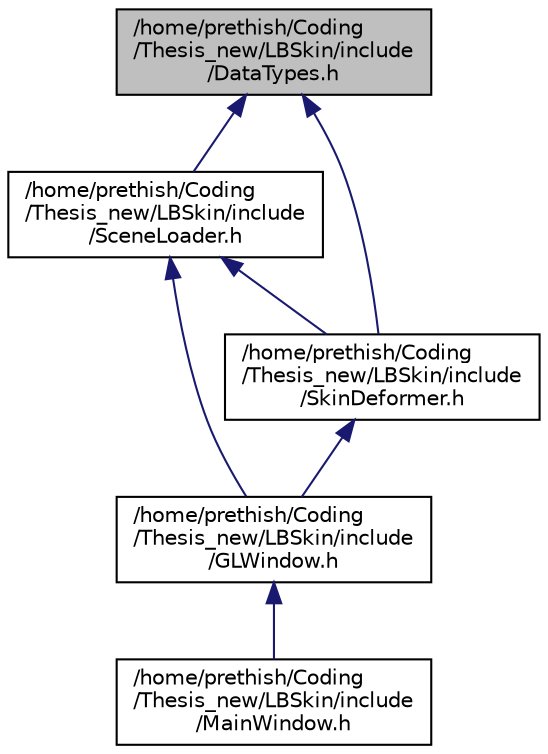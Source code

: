digraph "/home/prethish/Coding/Thesis_new/LBSkin/include/DataTypes.h"
{
  edge [fontname="Helvetica",fontsize="10",labelfontname="Helvetica",labelfontsize="10"];
  node [fontname="Helvetica",fontsize="10",shape=record];
  Node1 [label="/home/prethish/Coding\l/Thesis_new/LBSkin/include\l/DataTypes.h",height=0.2,width=0.4,color="black", fillcolor="grey75", style="filled" fontcolor="black"];
  Node1 -> Node2 [dir="back",color="midnightblue",fontsize="10",style="solid",fontname="Helvetica"];
  Node2 [label="/home/prethish/Coding\l/Thesis_new/LBSkin/include\l/SceneLoader.h",height=0.2,width=0.4,color="black", fillcolor="white", style="filled",URL="$_scene_loader_8h.html",tooltip="a basic scene loader using assimp "];
  Node2 -> Node3 [dir="back",color="midnightblue",fontsize="10",style="solid",fontname="Helvetica"];
  Node3 [label="/home/prethish/Coding\l/Thesis_new/LBSkin/include\l/GLWindow.h",height=0.2,width=0.4,color="black", fillcolor="white", style="filled",URL="$_g_l_window_8h.html",tooltip="a basic Qt GL window class for ngl "];
  Node3 -> Node4 [dir="back",color="midnightblue",fontsize="10",style="solid",fontname="Helvetica"];
  Node4 [label="/home/prethish/Coding\l/Thesis_new/LBSkin/include\l/MainWindow.h",height=0.2,width=0.4,color="black", fillcolor="white", style="filled",URL="$_main_window_8h.html",tooltip="a basic Qt mainQwindow used to scan the directory to select the directory and load the selected file ..."];
  Node2 -> Node5 [dir="back",color="midnightblue",fontsize="10",style="solid",fontname="Helvetica"];
  Node5 [label="/home/prethish/Coding\l/Thesis_new/LBSkin/include\l/SkinDeformer.h",height=0.2,width=0.4,color="black", fillcolor="white", style="filled",URL="$_skin_deformer_8h.html",tooltip="the main SkinDeformer class that deforms the mesh based on the skinning algorithm used ..."];
  Node5 -> Node3 [dir="back",color="midnightblue",fontsize="10",style="solid",fontname="Helvetica"];
  Node1 -> Node5 [dir="back",color="midnightblue",fontsize="10",style="solid",fontname="Helvetica"];
}

